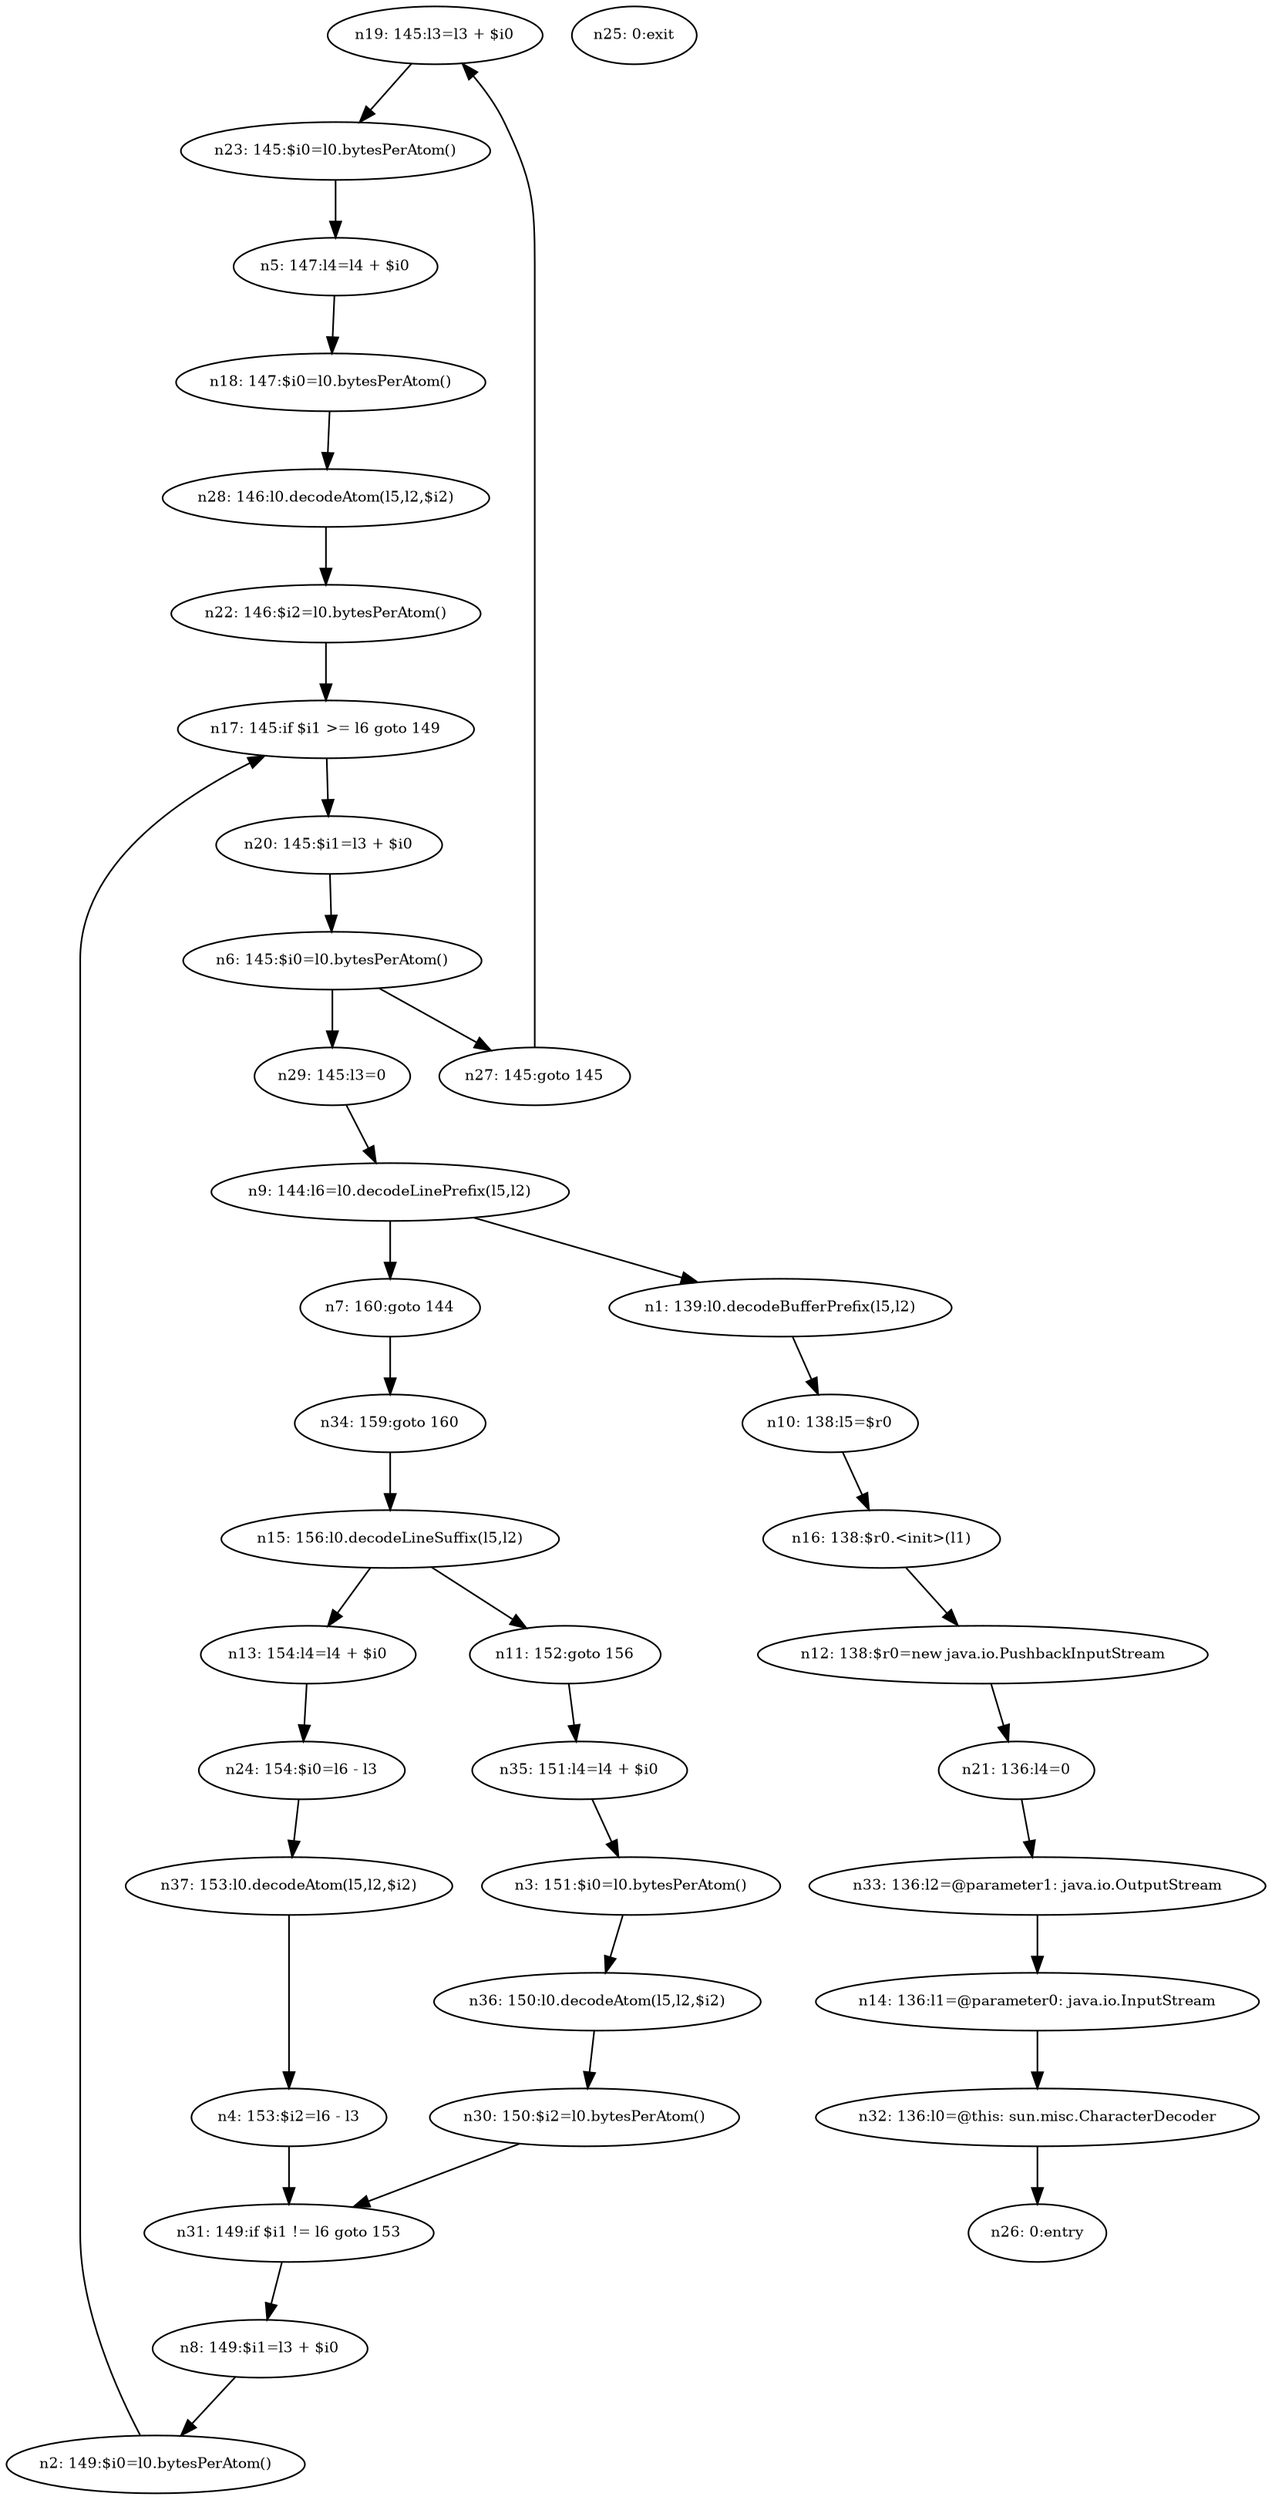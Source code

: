 digraph jimple_decodeBuffer {
  graph [
    fontsize = 9
  ];

  "n19: 145:l3=l3 + $i0" [
    fontsize = 9
  ];
  "n17: 145:if $i1 >= l6 goto 149" [
    fontsize = 9
  ];
  "n29: 145:l3=0" [
    fontsize = 9
  ];
  "n15: 156:l0.decodeLineSuffix(l5,l2)" [
    fontsize = 9
  ];
  "n36: 150:l0.decodeAtom(l5,l2,$i2)" [
    fontsize = 9
  ];
  "n31: 149:if $i1 != l6 goto 153" [
    fontsize = 9
  ];
  "n3: 151:$i0=l0.bytesPerAtom()" [
    fontsize = 9
  ];
  "n26: 0:entry" [
    fontsize = 9
  ];
  "n1: 139:l0.decodeBufferPrefix(l5,l2)" [
    fontsize = 9
  ];
  "n16: 138:$r0.<init>(l1)" [
    fontsize = 9
  ];
  "n24: 154:$i0=l6 - l3" [
    fontsize = 9
  ];
  "n9: 144:l6=l0.decodeLinePrefix(l5,l2)" [
    fontsize = 9
  ];
  "n4: 153:$i2=l6 - l3" [
    fontsize = 9
  ];
  "n37: 153:l0.decodeAtom(l5,l2,$i2)" [
    fontsize = 9
  ];
  "n5: 147:l4=l4 + $i0" [
    fontsize = 9
  ];
  "n20: 145:$i1=l3 + $i0" [
    fontsize = 9
  ];
  "n22: 146:$i2=l0.bytesPerAtom()" [
    fontsize = 9
  ];
  "n34: 159:goto 160" [
    fontsize = 9
  ];
  "n7: 160:goto 144" [
    fontsize = 9
  ];
  "n12: 138:$r0=new java.io.PushbackInputStream" [
    fontsize = 9
  ];
  "n18: 147:$i0=l0.bytesPerAtom()" [
    fontsize = 9
  ];
  "n11: 152:goto 156" [
    fontsize = 9
  ];
  "n35: 151:l4=l4 + $i0" [
    fontsize = 9
  ];
  "n25: 0:exit" [
    fontsize = 9
  ];
  "n28: 146:l0.decodeAtom(l5,l2,$i2)" [
    fontsize = 9
  ];
  "n13: 154:l4=l4 + $i0" [
    fontsize = 9
  ];
  "n2: 149:$i0=l0.bytesPerAtom()" [
    fontsize = 9
  ];
  "n23: 145:$i0=l0.bytesPerAtom()" [
    fontsize = 9
  ];
  "n14: 136:l1=@parameter0: java.io.InputStream" [
    fontsize = 9
  ];
  "n27: 145:goto 145" [
    fontsize = 9
  ];
  "n10: 138:l5=$r0" [
    fontsize = 9
  ];
  "n8: 149:$i1=l3 + $i0" [
    fontsize = 9
  ];
  "n30: 150:$i2=l0.bytesPerAtom()" [
    fontsize = 9
  ];
  "n32: 136:l0=@this: sun.misc.CharacterDecoder" [
    fontsize = 9
  ];
  "n6: 145:$i0=l0.bytesPerAtom()" [
    fontsize = 9
  ];
  "n33: 136:l2=@parameter1: java.io.OutputStream" [
    fontsize = 9
  ];
  "n21: 136:l4=0" [
    fontsize = 9
  ];
  "n11: 152:goto 156" -> "n35: 151:l4=l4 + $i0"
  "n35: 151:l4=l4 + $i0" -> "n3: 151:$i0=l0.bytesPerAtom()"
  "n30: 150:$i2=l0.bytesPerAtom()" -> "n31: 149:if $i1 != l6 goto 153"
  "n10: 138:l5=$r0" -> "n16: 138:$r0.<init>(l1)"
  "n15: 156:l0.decodeLineSuffix(l5,l2)" -> "n13: 154:l4=l4 + $i0"
  "n34: 159:goto 160" -> "n15: 156:l0.decodeLineSuffix(l5,l2)"
  "n1: 139:l0.decodeBufferPrefix(l5,l2)" -> "n10: 138:l5=$r0"
  "n2: 149:$i0=l0.bytesPerAtom()" -> "n17: 145:if $i1 >= l6 goto 149"
  "n17: 145:if $i1 >= l6 goto 149" -> "n20: 145:$i1=l3 + $i0"
  "n5: 147:l4=l4 + $i0" -> "n18: 147:$i0=l0.bytesPerAtom()"
  "n20: 145:$i1=l3 + $i0" -> "n6: 145:$i0=l0.bytesPerAtom()"
  "n19: 145:l3=l3 + $i0" -> "n23: 145:$i0=l0.bytesPerAtom()"
  "n13: 154:l4=l4 + $i0" -> "n24: 154:$i0=l6 - l3"
  "n4: 153:$i2=l6 - l3" -> "n31: 149:if $i1 != l6 goto 153"
  "n28: 146:l0.decodeAtom(l5,l2,$i2)" -> "n22: 146:$i2=l0.bytesPerAtom()"
  "n9: 144:l6=l0.decodeLinePrefix(l5,l2)" -> "n7: 160:goto 144"
  "n23: 145:$i0=l0.bytesPerAtom()" -> "n5: 147:l4=l4 + $i0"
  "n33: 136:l2=@parameter1: java.io.OutputStream" -> "n14: 136:l1=@parameter0: java.io.InputStream"
  "n15: 156:l0.decodeLineSuffix(l5,l2)" -> "n11: 152:goto 156"
  "n32: 136:l0=@this: sun.misc.CharacterDecoder" -> "n26: 0:entry"
  "n21: 136:l4=0" -> "n33: 136:l2=@parameter1: java.io.OutputStream"
  "n3: 151:$i0=l0.bytesPerAtom()" -> "n36: 150:l0.decodeAtom(l5,l2,$i2)"
  "n6: 145:$i0=l0.bytesPerAtom()" -> "n29: 145:l3=0"
  "n37: 153:l0.decodeAtom(l5,l2,$i2)" -> "n4: 153:$i2=l6 - l3"
  "n36: 150:l0.decodeAtom(l5,l2,$i2)" -> "n30: 150:$i2=l0.bytesPerAtom()"
  "n18: 147:$i0=l0.bytesPerAtom()" -> "n28: 146:l0.decodeAtom(l5,l2,$i2)"
  "n16: 138:$r0.<init>(l1)" -> "n12: 138:$r0=new java.io.PushbackInputStream"
  "n14: 136:l1=@parameter0: java.io.InputStream" -> "n32: 136:l0=@this: sun.misc.CharacterDecoder"
  "n12: 138:$r0=new java.io.PushbackInputStream" -> "n21: 136:l4=0"
  "n22: 146:$i2=l0.bytesPerAtom()" -> "n17: 145:if $i1 >= l6 goto 149"
  "n9: 144:l6=l0.decodeLinePrefix(l5,l2)" -> "n1: 139:l0.decodeBufferPrefix(l5,l2)"
  "n8: 149:$i1=l3 + $i0" -> "n2: 149:$i0=l0.bytesPerAtom()"
  "n24: 154:$i0=l6 - l3" -> "n37: 153:l0.decodeAtom(l5,l2,$i2)"
  "n27: 145:goto 145" -> "n19: 145:l3=l3 + $i0"
  "n31: 149:if $i1 != l6 goto 153" -> "n8: 149:$i1=l3 + $i0"
  "n29: 145:l3=0" -> "n9: 144:l6=l0.decodeLinePrefix(l5,l2)"
  "n6: 145:$i0=l0.bytesPerAtom()" -> "n27: 145:goto 145"
  "n7: 160:goto 144" -> "n34: 159:goto 160"
}
